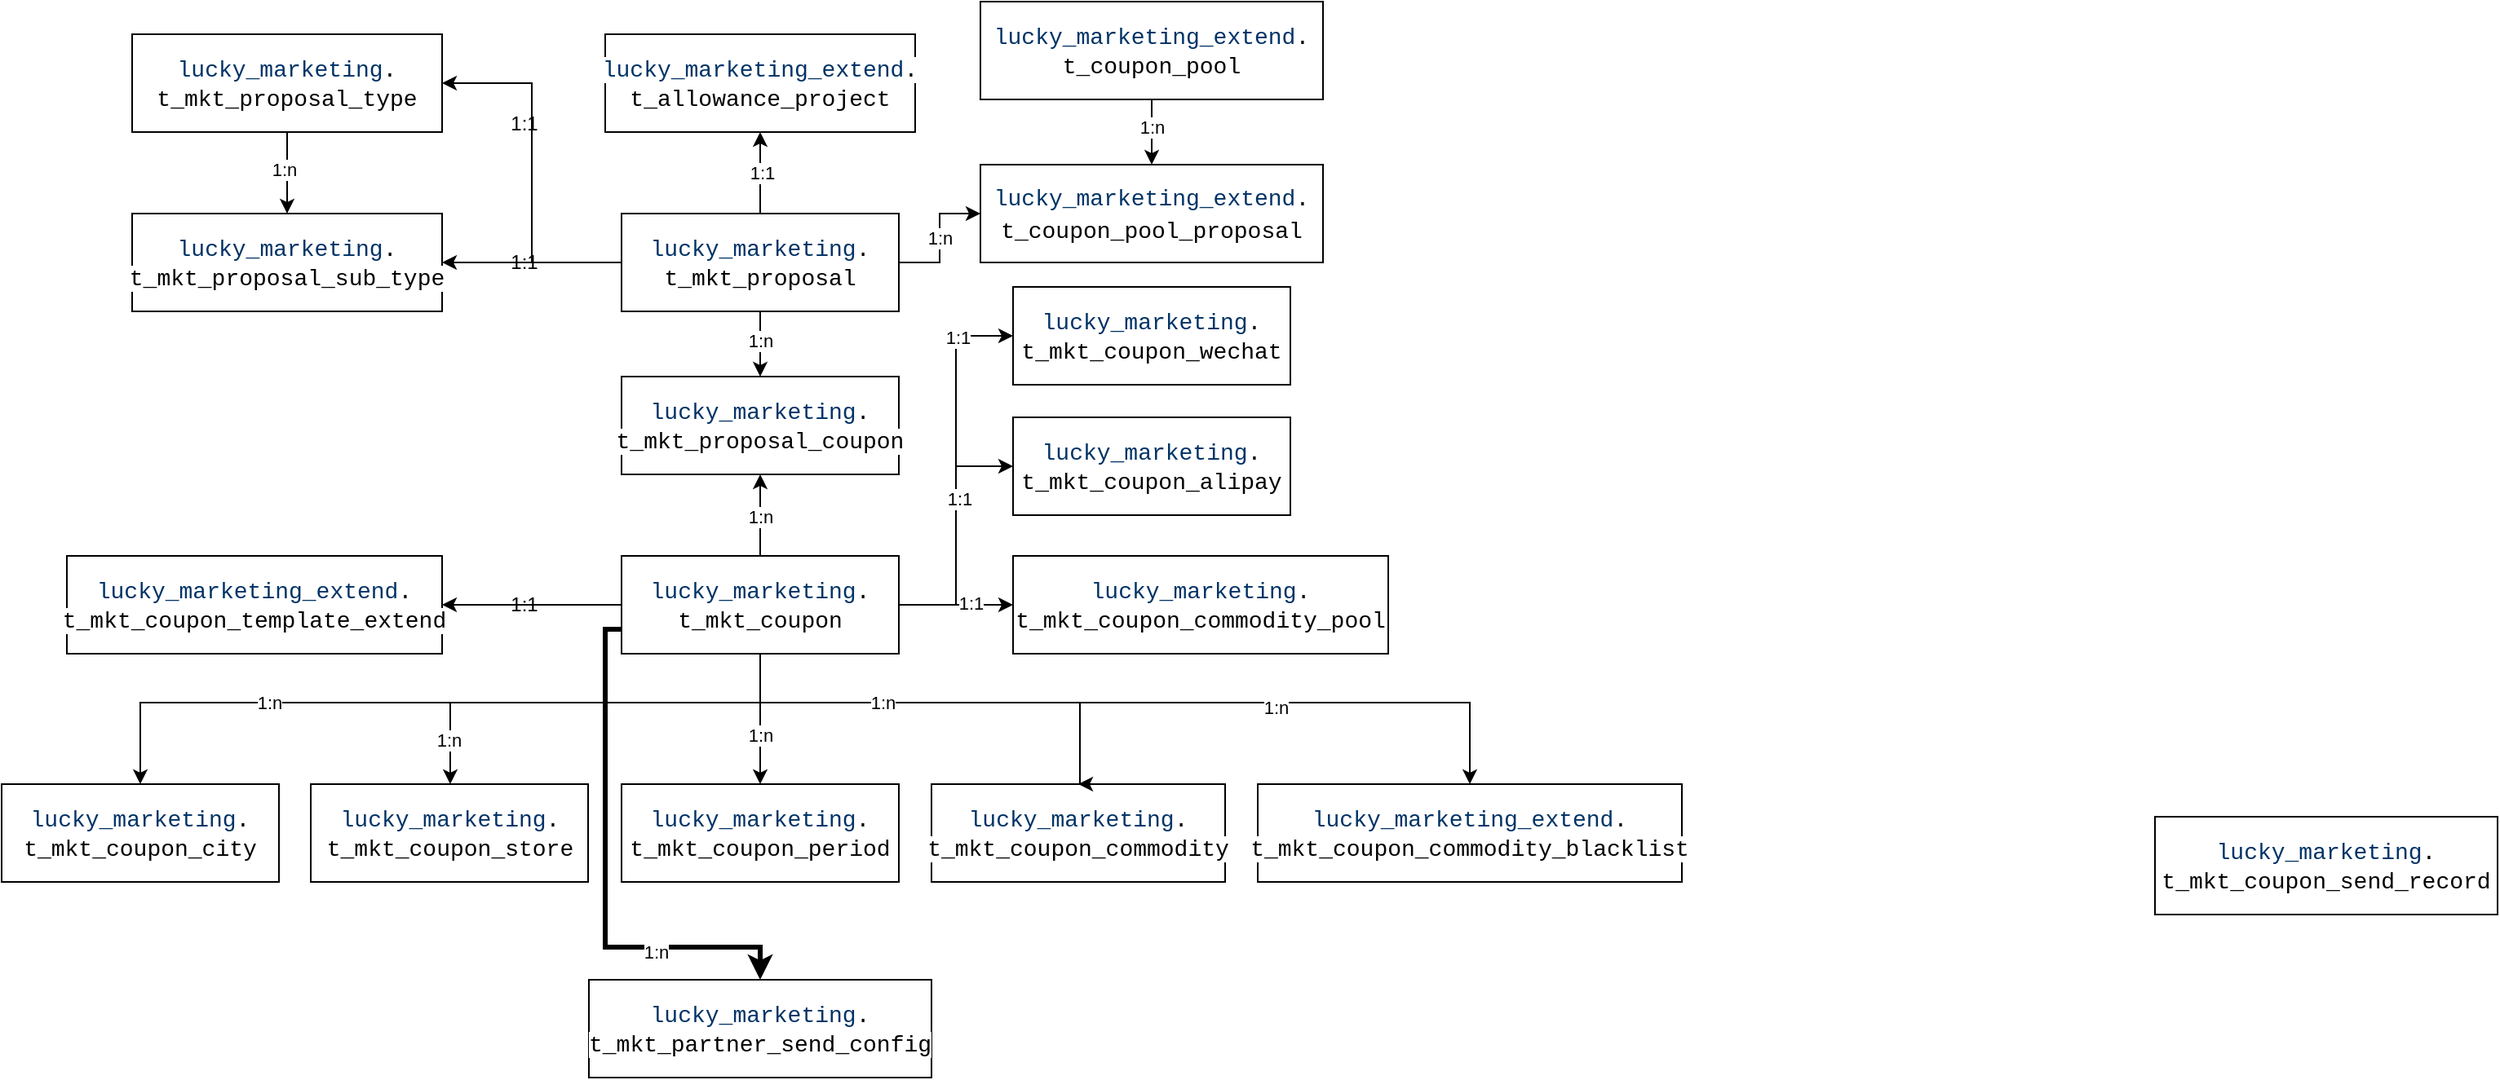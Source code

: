 <mxfile version="24.4.14" type="github">
  <diagram id="C5RBs43oDa-KdzZeNtuy" name="数据库">
    <mxGraphModel dx="2704" dy="1691" grid="1" gridSize="10" guides="1" tooltips="1" connect="1" arrows="1" fold="1" page="1" pageScale="1" pageWidth="827" pageHeight="1169" math="0" shadow="0">
      <root>
        <mxCell id="WIyWlLk6GJQsqaUBKTNV-0" />
        <mxCell id="WIyWlLk6GJQsqaUBKTNV-1" parent="WIyWlLk6GJQsqaUBKTNV-0" />
        <mxCell id="ziHvxphegY-7aYO601hB-0" value="&lt;code style=&quot;font-family: Consolas, &amp;quot;Bitstream Vera Sans Mono&amp;quot;, &amp;quot;Courier New&amp;quot;, Courier, monospace; border-radius: 0px; background: none rgb(255, 255, 255); border: 0px; inset: auto; float: none; height: auto; line-height: 20px; margin: 0px; outline: 0px; overflow: visible; padding: 0px; position: static; text-align: left; vertical-align: baseline; width: auto; box-sizing: content-box; font-size: 14px; min-height: inherit; text-wrap: nowrap; color: rgb(0, 51, 102) !important;&quot; class=&quot;java string&quot;&gt;lucky_marketing_extend&lt;/code&gt;&lt;code style=&quot;font-family: Consolas, &amp;quot;Bitstream Vera Sans Mono&amp;quot;, &amp;quot;Courier New&amp;quot;, Courier, monospace; border-radius: 0px; background: none rgb(255, 255, 255); border: 0px; inset: auto; float: none; height: auto; line-height: 20px; margin: 0px; outline: 0px; overflow: visible; padding: 0px; position: static; text-align: left; vertical-align: baseline; width: auto; box-sizing: content-box; font-size: 14px; min-height: inherit; text-wrap: nowrap;&quot; class=&quot;java plain&quot;&gt;.&lt;/code&gt;&lt;div&gt;&lt;code style=&quot;font-family: Consolas, &amp;quot;Bitstream Vera Sans Mono&amp;quot;, &amp;quot;Courier New&amp;quot;, Courier, monospace; border-radius: 0px; background: none rgb(255, 255, 255); border: 0px; inset: auto; float: none; height: auto; line-height: 20px; margin: 0px; outline: 0px; overflow: visible; padding: 0px; position: static; text-align: left; vertical-align: baseline; width: auto; box-sizing: content-box; font-size: 14px; min-height: inherit; text-wrap: nowrap;&quot; class=&quot;java plain&quot;&gt;t_coupon_pool_proposal&lt;/code&gt;&lt;/div&gt;" style="rounded=0;whiteSpace=wrap;html=1;" vertex="1" parent="WIyWlLk6GJQsqaUBKTNV-1">
          <mxGeometry x="-1000" y="40" width="210" height="60" as="geometry" />
        </mxCell>
        <mxCell id="ziHvxphegY-7aYO601hB-59" style="edgeStyle=orthogonalEdgeStyle;rounded=0;orthogonalLoop=1;jettySize=auto;html=1;exitX=0.5;exitY=1;exitDx=0;exitDy=0;entryX=0.5;entryY=0;entryDx=0;entryDy=0;" edge="1" parent="WIyWlLk6GJQsqaUBKTNV-1" source="ziHvxphegY-7aYO601hB-1" target="ziHvxphegY-7aYO601hB-0">
          <mxGeometry relative="1" as="geometry">
            <Array as="points">
              <mxPoint x="-895" y="20" />
              <mxPoint x="-895" y="20" />
            </Array>
          </mxGeometry>
        </mxCell>
        <mxCell id="ziHvxphegY-7aYO601hB-60" value="1:n" style="edgeLabel;html=1;align=center;verticalAlign=middle;resizable=0;points=[];" vertex="1" connectable="0" parent="ziHvxphegY-7aYO601hB-59">
          <mxGeometry x="-0.15" relative="1" as="geometry">
            <mxPoint as="offset" />
          </mxGeometry>
        </mxCell>
        <mxCell id="ziHvxphegY-7aYO601hB-1" value="&lt;code style=&quot;font-family: Consolas, &amp;quot;Bitstream Vera Sans Mono&amp;quot;, &amp;quot;Courier New&amp;quot;, Courier, monospace; border-radius: 0px; background: none rgb(255, 255, 255); border: 0px; inset: auto; float: none; height: auto; line-height: 20px; margin: 0px; outline: 0px; overflow: visible; padding: 0px; position: static; text-align: left; vertical-align: baseline; width: auto; box-sizing: content-box; font-size: 14px; min-height: inherit; text-wrap: nowrap; color: rgb(0, 51, 102) !important;&quot; class=&quot;java string&quot;&gt;lucky_marketing_extend&lt;/code&gt;&lt;code style=&quot;font-family: Consolas, &amp;quot;Bitstream Vera Sans Mono&amp;quot;, &amp;quot;Courier New&amp;quot;, Courier, monospace; border-radius: 0px; background: none rgb(255, 255, 255); border: 0px; inset: auto; float: none; height: auto; line-height: 20px; margin: 0px; outline: 0px; overflow: visible; padding: 0px; position: static; text-align: left; vertical-align: baseline; width: auto; box-sizing: content-box; font-size: 14px; min-height: inherit; text-wrap: nowrap;&quot; class=&quot;java plain&quot;&gt;.&lt;/code&gt;&lt;div&gt;&lt;span style=&quot;font-family: Consolas, &amp;quot;Bitstream Vera Sans Mono&amp;quot;, &amp;quot;Courier New&amp;quot;, Courier, monospace; font-size: 14px; text-align: left; text-wrap: nowrap; background-color: rgb(255, 255, 255);&quot;&gt;t_coupon_pool&lt;/span&gt;&lt;br&gt;&lt;/div&gt;" style="rounded=0;whiteSpace=wrap;html=1;" vertex="1" parent="WIyWlLk6GJQsqaUBKTNV-1">
          <mxGeometry x="-1000" y="-60" width="210" height="60" as="geometry" />
        </mxCell>
        <mxCell id="ziHvxphegY-7aYO601hB-29" style="edgeStyle=orthogonalEdgeStyle;rounded=0;orthogonalLoop=1;jettySize=auto;html=1;exitX=0;exitY=0.5;exitDx=0;exitDy=0;entryX=1;entryY=0.5;entryDx=0;entryDy=0;" edge="1" parent="WIyWlLk6GJQsqaUBKTNV-1" source="ziHvxphegY-7aYO601hB-2" target="ziHvxphegY-7aYO601hB-22">
          <mxGeometry relative="1" as="geometry" />
        </mxCell>
        <mxCell id="ziHvxphegY-7aYO601hB-30" style="edgeStyle=orthogonalEdgeStyle;rounded=0;orthogonalLoop=1;jettySize=auto;html=1;exitX=0;exitY=0.5;exitDx=0;exitDy=0;entryX=1;entryY=0.5;entryDx=0;entryDy=0;" edge="1" parent="WIyWlLk6GJQsqaUBKTNV-1" source="ziHvxphegY-7aYO601hB-2" target="ziHvxphegY-7aYO601hB-4">
          <mxGeometry relative="1" as="geometry" />
        </mxCell>
        <mxCell id="ziHvxphegY-7aYO601hB-33" style="edgeStyle=orthogonalEdgeStyle;rounded=0;orthogonalLoop=1;jettySize=auto;html=1;exitX=0.5;exitY=1;exitDx=0;exitDy=0;entryX=0.5;entryY=0;entryDx=0;entryDy=0;" edge="1" parent="WIyWlLk6GJQsqaUBKTNV-1" source="ziHvxphegY-7aYO601hB-2" target="ziHvxphegY-7aYO601hB-5">
          <mxGeometry relative="1" as="geometry" />
        </mxCell>
        <mxCell id="ziHvxphegY-7aYO601hB-34" value="1:n" style="edgeLabel;html=1;align=center;verticalAlign=middle;resizable=0;points=[];" vertex="1" connectable="0" parent="ziHvxphegY-7aYO601hB-33">
          <mxGeometry x="-0.1" relative="1" as="geometry">
            <mxPoint as="offset" />
          </mxGeometry>
        </mxCell>
        <mxCell id="ziHvxphegY-7aYO601hB-55" style="edgeStyle=orthogonalEdgeStyle;rounded=0;orthogonalLoop=1;jettySize=auto;html=1;exitX=0.5;exitY=0;exitDx=0;exitDy=0;entryX=0.5;entryY=1;entryDx=0;entryDy=0;" edge="1" parent="WIyWlLk6GJQsqaUBKTNV-1" source="ziHvxphegY-7aYO601hB-2" target="ziHvxphegY-7aYO601hB-3">
          <mxGeometry relative="1" as="geometry" />
        </mxCell>
        <mxCell id="ziHvxphegY-7aYO601hB-56" value="1:1" style="edgeLabel;html=1;align=center;verticalAlign=middle;resizable=0;points=[];" vertex="1" connectable="0" parent="ziHvxphegY-7aYO601hB-55">
          <mxGeometry y="-1" relative="1" as="geometry">
            <mxPoint as="offset" />
          </mxGeometry>
        </mxCell>
        <mxCell id="ziHvxphegY-7aYO601hB-57" style="edgeStyle=orthogonalEdgeStyle;rounded=0;orthogonalLoop=1;jettySize=auto;html=1;exitX=1;exitY=0.5;exitDx=0;exitDy=0;entryX=0;entryY=0.5;entryDx=0;entryDy=0;" edge="1" parent="WIyWlLk6GJQsqaUBKTNV-1" source="ziHvxphegY-7aYO601hB-2" target="ziHvxphegY-7aYO601hB-0">
          <mxGeometry relative="1" as="geometry" />
        </mxCell>
        <mxCell id="ziHvxphegY-7aYO601hB-61" value="1:n" style="edgeLabel;html=1;align=center;verticalAlign=middle;resizable=0;points=[];" vertex="1" connectable="0" parent="ziHvxphegY-7aYO601hB-57">
          <mxGeometry relative="1" as="geometry">
            <mxPoint as="offset" />
          </mxGeometry>
        </mxCell>
        <mxCell id="ziHvxphegY-7aYO601hB-2" value="&lt;code style=&quot;font-family: Consolas, &amp;quot;Bitstream Vera Sans Mono&amp;quot;, &amp;quot;Courier New&amp;quot;, Courier, monospace; border-radius: 0px; background: none rgb(255, 255, 255); border: 0px; inset: auto; float: none; height: auto; line-height: 20px; margin: 0px; outline: 0px; overflow: visible; padding: 0px; position: static; text-align: left; vertical-align: baseline; width: auto; box-sizing: content-box; font-size: 14px; min-height: inherit; text-wrap: nowrap; color: rgb(0, 51, 102) !important;&quot; class=&quot;java string&quot;&gt;lucky_marketing&lt;/code&gt;&lt;code style=&quot;font-family: Consolas, &amp;quot;Bitstream Vera Sans Mono&amp;quot;, &amp;quot;Courier New&amp;quot;, Courier, monospace; border-radius: 0px; background: none rgb(255, 255, 255); border: 0px; inset: auto; float: none; height: auto; line-height: 20px; margin: 0px; outline: 0px; overflow: visible; padding: 0px; position: static; text-align: left; vertical-align: baseline; width: auto; box-sizing: content-box; font-size: 14px; min-height: inherit; text-wrap: nowrap;&quot; class=&quot;java plain&quot;&gt;.&lt;/code&gt;&lt;div&gt;&lt;span style=&quot;font-family: Consolas, &amp;quot;Bitstream Vera Sans Mono&amp;quot;, &amp;quot;Courier New&amp;quot;, Courier, monospace; font-size: 14px; text-align: left; text-wrap: nowrap; background-color: rgb(255, 255, 255);&quot;&gt;t_mkt_proposal&lt;/span&gt;&lt;br&gt;&lt;/div&gt;" style="rounded=0;whiteSpace=wrap;html=1;" vertex="1" parent="WIyWlLk6GJQsqaUBKTNV-1">
          <mxGeometry x="-1220" y="70" width="170" height="60" as="geometry" />
        </mxCell>
        <mxCell id="ziHvxphegY-7aYO601hB-3" value="&lt;code style=&quot;font-family: Consolas, &amp;quot;Bitstream Vera Sans Mono&amp;quot;, &amp;quot;Courier New&amp;quot;, Courier, monospace; border-radius: 0px; background: none rgb(255, 255, 255); border: 0px; inset: auto; float: none; height: auto; line-height: 20px; margin: 0px; outline: 0px; overflow: visible; padding: 0px; position: static; text-align: left; vertical-align: baseline; width: auto; box-sizing: content-box; font-size: 14px; min-height: inherit; text-wrap: nowrap;&quot; class=&quot;java plain&quot;&gt;&lt;span style=&quot;color: rgb(0, 51, 102);&quot;&gt;lucky_marketing_extend&lt;/span&gt;.&lt;/code&gt;&lt;div&gt;&lt;span style=&quot;font-family: Consolas, &amp;quot;Bitstream Vera Sans Mono&amp;quot;, &amp;quot;Courier New&amp;quot;, Courier, monospace; font-size: 14px; text-align: left; text-wrap: nowrap; background-color: rgb(255, 255, 255);&quot;&gt;t_allowance_project&lt;/span&gt;&lt;br&gt;&lt;/div&gt;" style="rounded=0;whiteSpace=wrap;html=1;" vertex="1" parent="WIyWlLk6GJQsqaUBKTNV-1">
          <mxGeometry x="-1230" y="-40" width="190" height="60" as="geometry" />
        </mxCell>
        <mxCell id="ziHvxphegY-7aYO601hB-4" value="&lt;code style=&quot;font-family: Consolas, &amp;quot;Bitstream Vera Sans Mono&amp;quot;, &amp;quot;Courier New&amp;quot;, Courier, monospace; border-radius: 0px; background: none rgb(255, 255, 255); border: 0px; inset: auto; float: none; height: auto; line-height: 20px; margin: 0px; outline: 0px; overflow: visible; padding: 0px; position: static; text-align: left; vertical-align: baseline; width: auto; box-sizing: content-box; font-size: 14px; min-height: inherit; text-wrap: nowrap; color: rgb(0, 51, 102) !important;&quot; class=&quot;java string&quot;&gt;lucky_marketing&lt;/code&gt;&lt;code style=&quot;font-family: Consolas, &amp;quot;Bitstream Vera Sans Mono&amp;quot;, &amp;quot;Courier New&amp;quot;, Courier, monospace; border-radius: 0px; background: none rgb(255, 255, 255); border: 0px; inset: auto; float: none; height: auto; line-height: 20px; margin: 0px; outline: 0px; overflow: visible; padding: 0px; position: static; text-align: left; vertical-align: baseline; width: auto; box-sizing: content-box; font-size: 14px; min-height: inherit; text-wrap: nowrap;&quot; class=&quot;java plain&quot;&gt;.&lt;/code&gt;&lt;div&gt;&lt;span style=&quot;font-family: Consolas, &amp;quot;Bitstream Vera Sans Mono&amp;quot;, &amp;quot;Courier New&amp;quot;, Courier, monospace; font-size: 14px; text-align: left; text-wrap: nowrap; background-color: rgb(255, 255, 255);&quot;&gt;t_mkt_proposal_sub_type&lt;/span&gt;&lt;br&gt;&lt;/div&gt;" style="rounded=0;whiteSpace=wrap;html=1;" vertex="1" parent="WIyWlLk6GJQsqaUBKTNV-1">
          <mxGeometry x="-1520" y="70" width="190" height="60" as="geometry" />
        </mxCell>
        <mxCell id="ziHvxphegY-7aYO601hB-5" value="&lt;code style=&quot;font-family: Consolas, &amp;quot;Bitstream Vera Sans Mono&amp;quot;, &amp;quot;Courier New&amp;quot;, Courier, monospace; border-radius: 0px; background: none rgb(255, 255, 255); border: 0px; inset: auto; float: none; height: auto; line-height: 20px; margin: 0px; outline: 0px; overflow: visible; padding: 0px; position: static; text-align: left; vertical-align: baseline; width: auto; box-sizing: content-box; font-size: 14px; min-height: inherit; text-wrap: nowrap; color: rgb(0, 51, 102) !important;&quot; class=&quot;java string&quot;&gt;lucky_marketing&lt;/code&gt;&lt;code style=&quot;font-family: Consolas, &amp;quot;Bitstream Vera Sans Mono&amp;quot;, &amp;quot;Courier New&amp;quot;, Courier, monospace; border-radius: 0px; background: none rgb(255, 255, 255); border: 0px; inset: auto; float: none; height: auto; line-height: 20px; margin: 0px; outline: 0px; overflow: visible; padding: 0px; position: static; text-align: left; vertical-align: baseline; width: auto; box-sizing: content-box; font-size: 14px; min-height: inherit; text-wrap: nowrap;&quot; class=&quot;java plain&quot;&gt;.&lt;/code&gt;&lt;div&gt;&lt;span style=&quot;font-family: Consolas, &amp;quot;Bitstream Vera Sans Mono&amp;quot;, &amp;quot;Courier New&amp;quot;, Courier, monospace; font-size: 14px; text-align: left; text-wrap: nowrap; background-color: rgb(255, 255, 255);&quot;&gt;t_mkt_proposal_coupon&lt;/span&gt;&lt;br&gt;&lt;/div&gt;" style="rounded=0;whiteSpace=wrap;html=1;" vertex="1" parent="WIyWlLk6GJQsqaUBKTNV-1">
          <mxGeometry x="-1220" y="170" width="170" height="60" as="geometry" />
        </mxCell>
        <mxCell id="ziHvxphegY-7aYO601hB-6" value="&lt;code style=&quot;font-family: Consolas, &amp;quot;Bitstream Vera Sans Mono&amp;quot;, &amp;quot;Courier New&amp;quot;, Courier, monospace; border-radius: 0px; background: none rgb(255, 255, 255); border: 0px; inset: auto; float: none; height: auto; line-height: 20px; margin: 0px; outline: 0px; overflow: visible; padding: 0px; position: static; text-align: left; vertical-align: baseline; width: auto; box-sizing: content-box; font-size: 14px; min-height: inherit; text-wrap: nowrap; color: rgb(0, 51, 102) !important;&quot; class=&quot;java string&quot;&gt;lucky_marketing_extend&lt;/code&gt;&lt;code style=&quot;font-family: Consolas, &amp;quot;Bitstream Vera Sans Mono&amp;quot;, &amp;quot;Courier New&amp;quot;, Courier, monospace; border-radius: 0px; background: none rgb(255, 255, 255); border: 0px; inset: auto; float: none; height: auto; line-height: 20px; margin: 0px; outline: 0px; overflow: visible; padding: 0px; position: static; text-align: left; vertical-align: baseline; width: auto; box-sizing: content-box; font-size: 14px; min-height: inherit; text-wrap: nowrap;&quot; class=&quot;java plain&quot;&gt;.&lt;/code&gt;&lt;div&gt;&lt;span style=&quot;font-family: Consolas, &amp;quot;Bitstream Vera Sans Mono&amp;quot;, &amp;quot;Courier New&amp;quot;, Courier, monospace; font-size: 14px; text-align: left; text-wrap: nowrap; background-color: rgb(255, 255, 255);&quot;&gt;t_mkt_coupon_template_extend&lt;/span&gt;&lt;br&gt;&lt;/div&gt;" style="rounded=0;whiteSpace=wrap;html=1;" vertex="1" parent="WIyWlLk6GJQsqaUBKTNV-1">
          <mxGeometry x="-1560" y="280" width="230" height="60" as="geometry" />
        </mxCell>
        <mxCell id="ziHvxphegY-7aYO601hB-7" value="&lt;code style=&quot;font-family: Consolas, &amp;quot;Bitstream Vera Sans Mono&amp;quot;, &amp;quot;Courier New&amp;quot;, Courier, monospace; border-radius: 0px; background: none rgb(255, 255, 255); border: 0px; inset: auto; float: none; height: auto; line-height: 20px; margin: 0px; outline: 0px; overflow: visible; padding: 0px; position: static; text-align: left; vertical-align: baseline; width: auto; box-sizing: content-box; font-size: 14px; min-height: inherit; text-wrap: nowrap; color: rgb(0, 51, 102) !important;&quot; class=&quot;java string&quot;&gt;lucky_marketing&lt;/code&gt;&lt;code style=&quot;font-family: Consolas, &amp;quot;Bitstream Vera Sans Mono&amp;quot;, &amp;quot;Courier New&amp;quot;, Courier, monospace; border-radius: 0px; background: none rgb(255, 255, 255); border: 0px; inset: auto; float: none; height: auto; line-height: 20px; margin: 0px; outline: 0px; overflow: visible; padding: 0px; position: static; text-align: left; vertical-align: baseline; width: auto; box-sizing: content-box; font-size: 14px; min-height: inherit; text-wrap: nowrap;&quot; class=&quot;java plain&quot;&gt;.&lt;/code&gt;&lt;div&gt;&lt;span style=&quot;font-family: Consolas, &amp;quot;Bitstream Vera Sans Mono&amp;quot;, &amp;quot;Courier New&amp;quot;, Courier, monospace; font-size: 14px; text-align: left; text-wrap: nowrap; background-color: rgb(255, 255, 255);&quot;&gt;t_mkt_coupon_wechat&lt;/span&gt;&lt;br&gt;&lt;/div&gt;" style="rounded=0;whiteSpace=wrap;html=1;" vertex="1" parent="WIyWlLk6GJQsqaUBKTNV-1">
          <mxGeometry x="-980" y="115" width="170" height="60" as="geometry" />
        </mxCell>
        <mxCell id="ziHvxphegY-7aYO601hB-8" value="&lt;code style=&quot;font-family: Consolas, &amp;quot;Bitstream Vera Sans Mono&amp;quot;, &amp;quot;Courier New&amp;quot;, Courier, monospace; border-radius: 0px; background: none rgb(255, 255, 255); border: 0px; inset: auto; float: none; height: auto; line-height: 20px; margin: 0px; outline: 0px; overflow: visible; padding: 0px; position: static; text-align: left; vertical-align: baseline; width: auto; box-sizing: content-box; font-size: 14px; min-height: inherit; text-wrap: nowrap; color: rgb(0, 51, 102) !important;&quot; class=&quot;java string&quot;&gt;lucky_marketing&lt;/code&gt;&lt;code style=&quot;font-family: Consolas, &amp;quot;Bitstream Vera Sans Mono&amp;quot;, &amp;quot;Courier New&amp;quot;, Courier, monospace; border-radius: 0px; background: none rgb(255, 255, 255); border: 0px; inset: auto; float: none; height: auto; line-height: 20px; margin: 0px; outline: 0px; overflow: visible; padding: 0px; position: static; text-align: left; vertical-align: baseline; width: auto; box-sizing: content-box; font-size: 14px; min-height: inherit; text-wrap: nowrap;&quot; class=&quot;java plain&quot;&gt;.&lt;/code&gt;&lt;div&gt;&lt;span style=&quot;font-family: Consolas, &amp;quot;Bitstream Vera Sans Mono&amp;quot;, &amp;quot;Courier New&amp;quot;, Courier, monospace; font-size: 14px; text-align: left; text-wrap: nowrap; background-color: rgb(255, 255, 255);&quot;&gt;t_mkt_coupon_alipay&lt;/span&gt;&lt;br&gt;&lt;/div&gt;" style="rounded=0;whiteSpace=wrap;html=1;" vertex="1" parent="WIyWlLk6GJQsqaUBKTNV-1">
          <mxGeometry x="-980" y="195" width="170" height="60" as="geometry" />
        </mxCell>
        <mxCell id="ziHvxphegY-7aYO601hB-9" value="&lt;code style=&quot;font-family: Consolas, &amp;quot;Bitstream Vera Sans Mono&amp;quot;, &amp;quot;Courier New&amp;quot;, Courier, monospace; border-radius: 0px; background: none rgb(255, 255, 255); border: 0px; inset: auto; float: none; height: auto; line-height: 20px; margin: 0px; outline: 0px; overflow: visible; padding: 0px; position: static; text-align: left; vertical-align: baseline; width: auto; box-sizing: content-box; font-size: 14px; min-height: inherit; text-wrap: nowrap; color: rgb(0, 51, 102) !important;&quot; class=&quot;java string&quot;&gt;lucky_marketing&lt;/code&gt;&lt;code style=&quot;font-family: Consolas, &amp;quot;Bitstream Vera Sans Mono&amp;quot;, &amp;quot;Courier New&amp;quot;, Courier, monospace; border-radius: 0px; background: none rgb(255, 255, 255); border: 0px; inset: auto; float: none; height: auto; line-height: 20px; margin: 0px; outline: 0px; overflow: visible; padding: 0px; position: static; text-align: left; vertical-align: baseline; width: auto; box-sizing: content-box; font-size: 14px; min-height: inherit; text-wrap: nowrap;&quot; class=&quot;java plain&quot;&gt;.&lt;/code&gt;&lt;div&gt;&lt;span style=&quot;font-family: Consolas, &amp;quot;Bitstream Vera Sans Mono&amp;quot;, &amp;quot;Courier New&amp;quot;, Courier, monospace; font-size: 14px; text-align: left; text-wrap: nowrap; background-color: rgb(255, 255, 255);&quot;&gt;t_mkt_coupon_city&lt;/span&gt;&lt;br&gt;&lt;/div&gt;" style="rounded=0;whiteSpace=wrap;html=1;" vertex="1" parent="WIyWlLk6GJQsqaUBKTNV-1">
          <mxGeometry x="-1600" y="420" width="170" height="60" as="geometry" />
        </mxCell>
        <mxCell id="ziHvxphegY-7aYO601hB-10" value="&lt;code style=&quot;font-family: Consolas, &amp;quot;Bitstream Vera Sans Mono&amp;quot;, &amp;quot;Courier New&amp;quot;, Courier, monospace; border-radius: 0px; background: none rgb(255, 255, 255); border: 0px; inset: auto; float: none; height: auto; line-height: 20px; margin: 0px; outline: 0px; overflow: visible; padding: 0px; position: static; text-align: left; vertical-align: baseline; width: auto; box-sizing: content-box; font-size: 14px; min-height: inherit; text-wrap: nowrap; color: rgb(0, 51, 102) !important;&quot; class=&quot;java string&quot;&gt;lucky_marketing&lt;/code&gt;&lt;code style=&quot;font-family: Consolas, &amp;quot;Bitstream Vera Sans Mono&amp;quot;, &amp;quot;Courier New&amp;quot;, Courier, monospace; border-radius: 0px; background: none rgb(255, 255, 255); border: 0px; inset: auto; float: none; height: auto; line-height: 20px; margin: 0px; outline: 0px; overflow: visible; padding: 0px; position: static; text-align: left; vertical-align: baseline; width: auto; box-sizing: content-box; font-size: 14px; min-height: inherit; text-wrap: nowrap;&quot; class=&quot;java plain&quot;&gt;.&lt;/code&gt;&lt;div&gt;&lt;span style=&quot;font-family: Consolas, &amp;quot;Bitstream Vera Sans Mono&amp;quot;, &amp;quot;Courier New&amp;quot;, Courier, monospace; font-size: 14px; text-align: left; text-wrap: nowrap; background-color: rgb(255, 255, 255);&quot;&gt;t_mkt_coupon_store&lt;/span&gt;&lt;br&gt;&lt;/div&gt;" style="rounded=0;whiteSpace=wrap;html=1;" vertex="1" parent="WIyWlLk6GJQsqaUBKTNV-1">
          <mxGeometry x="-1410.5" y="420" width="170" height="60" as="geometry" />
        </mxCell>
        <mxCell id="ziHvxphegY-7aYO601hB-11" value="&lt;code style=&quot;font-family: Consolas, &amp;quot;Bitstream Vera Sans Mono&amp;quot;, &amp;quot;Courier New&amp;quot;, Courier, monospace; border-radius: 0px; background: none rgb(255, 255, 255); border: 0px; inset: auto; float: none; height: auto; line-height: 20px; margin: 0px; outline: 0px; overflow: visible; padding: 0px; position: static; text-align: left; vertical-align: baseline; width: auto; box-sizing: content-box; font-size: 14px; min-height: inherit; text-wrap: nowrap; color: rgb(0, 51, 102) !important;&quot; class=&quot;java string&quot;&gt;lucky_marketing&lt;/code&gt;&lt;code style=&quot;font-family: Consolas, &amp;quot;Bitstream Vera Sans Mono&amp;quot;, &amp;quot;Courier New&amp;quot;, Courier, monospace; border-radius: 0px; background: none rgb(255, 255, 255); border: 0px; inset: auto; float: none; height: auto; line-height: 20px; margin: 0px; outline: 0px; overflow: visible; padding: 0px; position: static; text-align: left; vertical-align: baseline; width: auto; box-sizing: content-box; font-size: 14px; min-height: inherit; text-wrap: nowrap;&quot; class=&quot;java plain&quot;&gt;.&lt;/code&gt;&lt;div&gt;&lt;span style=&quot;font-family: Consolas, &amp;quot;Bitstream Vera Sans Mono&amp;quot;, &amp;quot;Courier New&amp;quot;, Courier, monospace; font-size: 14px; text-align: left; text-wrap: nowrap; background-color: rgb(255, 255, 255);&quot;&gt;t_mkt_coupon_period&lt;/span&gt;&lt;br&gt;&lt;/div&gt;" style="rounded=0;whiteSpace=wrap;html=1;" vertex="1" parent="WIyWlLk6GJQsqaUBKTNV-1">
          <mxGeometry x="-1220" y="420" width="170" height="60" as="geometry" />
        </mxCell>
        <mxCell id="ziHvxphegY-7aYO601hB-12" value="&lt;code style=&quot;font-family: Consolas, &amp;quot;Bitstream Vera Sans Mono&amp;quot;, &amp;quot;Courier New&amp;quot;, Courier, monospace; border-radius: 0px; background: none rgb(255, 255, 255); border: 0px; inset: auto; float: none; height: auto; line-height: 20px; margin: 0px; outline: 0px; overflow: visible; padding: 0px; position: static; text-align: left; vertical-align: baseline; width: auto; box-sizing: content-box; font-size: 14px; min-height: inherit; text-wrap: nowrap; color: rgb(0, 51, 102) !important;&quot; class=&quot;java string&quot;&gt;lucky_marketing&lt;/code&gt;&lt;code style=&quot;font-family: Consolas, &amp;quot;Bitstream Vera Sans Mono&amp;quot;, &amp;quot;Courier New&amp;quot;, Courier, monospace; border-radius: 0px; background: none rgb(255, 255, 255); border: 0px; inset: auto; float: none; height: auto; line-height: 20px; margin: 0px; outline: 0px; overflow: visible; padding: 0px; position: static; text-align: left; vertical-align: baseline; width: auto; box-sizing: content-box; font-size: 14px; min-height: inherit; text-wrap: nowrap;&quot; class=&quot;java plain&quot;&gt;.&lt;/code&gt;&lt;div&gt;&lt;span style=&quot;font-family: Consolas, &amp;quot;Bitstream Vera Sans Mono&amp;quot;, &amp;quot;Courier New&amp;quot;, Courier, monospace; font-size: 14px; text-align: left; text-wrap: nowrap; background-color: rgb(255, 255, 255);&quot;&gt;t_mkt_coupon_commodity&lt;/span&gt;&lt;br&gt;&lt;/div&gt;" style="rounded=0;whiteSpace=wrap;html=1;" vertex="1" parent="WIyWlLk6GJQsqaUBKTNV-1">
          <mxGeometry x="-1030" y="420" width="180" height="60" as="geometry" />
        </mxCell>
        <mxCell id="ziHvxphegY-7aYO601hB-13" value="&lt;code style=&quot;font-family: Consolas, &amp;quot;Bitstream Vera Sans Mono&amp;quot;, &amp;quot;Courier New&amp;quot;, Courier, monospace; border-radius: 0px; background: none rgb(255, 255, 255); border: 0px; inset: auto; float: none; height: auto; line-height: 20px; margin: 0px; outline: 0px; overflow: visible; padding: 0px; position: static; text-align: left; vertical-align: baseline; width: auto; box-sizing: content-box; font-size: 14px; min-height: inherit; text-wrap: nowrap; color: rgb(0, 51, 102) !important;&quot; class=&quot;java string&quot;&gt;lucky_marketing&lt;/code&gt;&lt;code style=&quot;font-family: Consolas, &amp;quot;Bitstream Vera Sans Mono&amp;quot;, &amp;quot;Courier New&amp;quot;, Courier, monospace; border-radius: 0px; background: none rgb(255, 255, 255); border: 0px; inset: auto; float: none; height: auto; line-height: 20px; margin: 0px; outline: 0px; overflow: visible; padding: 0px; position: static; text-align: left; vertical-align: baseline; width: auto; box-sizing: content-box; font-size: 14px; min-height: inherit; text-wrap: nowrap;&quot; class=&quot;java plain&quot;&gt;.&lt;/code&gt;&lt;div&gt;&lt;span style=&quot;font-family: Consolas, &amp;quot;Bitstream Vera Sans Mono&amp;quot;, &amp;quot;Courier New&amp;quot;, Courier, monospace; font-size: 14px; text-align: left; text-wrap: nowrap; background-color: rgb(255, 255, 255);&quot;&gt;t_mkt_coupon_commodity_pool&lt;/span&gt;&lt;br&gt;&lt;/div&gt;" style="rounded=0;whiteSpace=wrap;html=1;" vertex="1" parent="WIyWlLk6GJQsqaUBKTNV-1">
          <mxGeometry x="-980" y="280" width="230" height="60" as="geometry" />
        </mxCell>
        <mxCell id="ziHvxphegY-7aYO601hB-14" value="&lt;code style=&quot;font-family: Consolas, &amp;quot;Bitstream Vera Sans Mono&amp;quot;, &amp;quot;Courier New&amp;quot;, Courier, monospace; border-radius: 0px; background: none rgb(255, 255, 255); border: 0px; inset: auto; float: none; height: auto; line-height: 20px; margin: 0px; outline: 0px; overflow: visible; padding: 0px; position: static; text-align: left; vertical-align: baseline; width: auto; box-sizing: content-box; font-size: 14px; min-height: inherit; text-wrap: nowrap; color: rgb(0, 51, 102) !important;&quot; class=&quot;java string&quot;&gt;lucky_marketing&lt;/code&gt;&lt;code style=&quot;font-family: Consolas, &amp;quot;Bitstream Vera Sans Mono&amp;quot;, &amp;quot;Courier New&amp;quot;, Courier, monospace; border-radius: 0px; background: none rgb(255, 255, 255); border: 0px; inset: auto; float: none; height: auto; line-height: 20px; margin: 0px; outline: 0px; overflow: visible; padding: 0px; position: static; text-align: left; vertical-align: baseline; width: auto; box-sizing: content-box; font-size: 14px; min-height: inherit; text-wrap: nowrap;&quot; class=&quot;java plain&quot;&gt;.&lt;/code&gt;&lt;div&gt;&lt;span style=&quot;font-family: Consolas, &amp;quot;Bitstream Vera Sans Mono&amp;quot;, &amp;quot;Courier New&amp;quot;, Courier, monospace; font-size: 14px; text-align: left; text-wrap: nowrap; background-color: rgb(255, 255, 255);&quot;&gt;t_mkt_partner_send_config&lt;/span&gt;&lt;br&gt;&lt;/div&gt;" style="rounded=0;whiteSpace=wrap;html=1;" vertex="1" parent="WIyWlLk6GJQsqaUBKTNV-1">
          <mxGeometry x="-1240" y="540" width="210" height="60" as="geometry" />
        </mxCell>
        <mxCell id="ziHvxphegY-7aYO601hB-15" value="&lt;code style=&quot;font-family: Consolas, &amp;quot;Bitstream Vera Sans Mono&amp;quot;, &amp;quot;Courier New&amp;quot;, Courier, monospace; border-radius: 0px; background: none rgb(255, 255, 255); border: 0px; inset: auto; float: none; height: auto; line-height: 20px; margin: 0px; outline: 0px; overflow: visible; padding: 0px; position: static; text-align: left; vertical-align: baseline; width: auto; box-sizing: content-box; font-size: 14px; min-height: inherit; text-wrap: nowrap; color: rgb(0, 51, 102) !important;&quot; class=&quot;java string&quot;&gt;lucky_marketing_extend&lt;/code&gt;&lt;code style=&quot;font-family: Consolas, &amp;quot;Bitstream Vera Sans Mono&amp;quot;, &amp;quot;Courier New&amp;quot;, Courier, monospace; border-radius: 0px; background: none rgb(255, 255, 255); border: 0px; inset: auto; float: none; height: auto; line-height: 20px; margin: 0px; outline: 0px; overflow: visible; padding: 0px; position: static; text-align: left; vertical-align: baseline; width: auto; box-sizing: content-box; font-size: 14px; min-height: inherit; text-wrap: nowrap;&quot; class=&quot;java plain&quot;&gt;.&lt;/code&gt;&lt;div&gt;&lt;span style=&quot;font-family: Consolas, &amp;quot;Bitstream Vera Sans Mono&amp;quot;, &amp;quot;Courier New&amp;quot;, Courier, monospace; font-size: 14px; text-align: left; text-wrap: nowrap; background-color: rgb(255, 255, 255);&quot;&gt;t_mkt_coupon_commodity_blacklist&lt;/span&gt;&lt;br&gt;&lt;/div&gt;" style="rounded=0;whiteSpace=wrap;html=1;" vertex="1" parent="WIyWlLk6GJQsqaUBKTNV-1">
          <mxGeometry x="-830" y="420" width="260" height="60" as="geometry" />
        </mxCell>
        <mxCell id="ziHvxphegY-7aYO601hB-16" value="&lt;code style=&quot;font-family: Consolas, &amp;quot;Bitstream Vera Sans Mono&amp;quot;, &amp;quot;Courier New&amp;quot;, Courier, monospace; border-radius: 0px; background: none rgb(255, 255, 255); border: 0px; inset: auto; float: none; height: auto; line-height: 20px; margin: 0px; outline: 0px; overflow: visible; padding: 0px; position: static; text-align: left; vertical-align: baseline; width: auto; box-sizing: content-box; font-size: 14px; min-height: inherit; text-wrap: nowrap; color: rgb(0, 51, 102) !important;&quot; class=&quot;java string&quot;&gt;lucky_marketing&lt;/code&gt;&lt;code style=&quot;font-family: Consolas, &amp;quot;Bitstream Vera Sans Mono&amp;quot;, &amp;quot;Courier New&amp;quot;, Courier, monospace; border-radius: 0px; background: none rgb(255, 255, 255); border: 0px; inset: auto; float: none; height: auto; line-height: 20px; margin: 0px; outline: 0px; overflow: visible; padding: 0px; position: static; text-align: left; vertical-align: baseline; width: auto; box-sizing: content-box; font-size: 14px; min-height: inherit; text-wrap: nowrap;&quot; class=&quot;java plain&quot;&gt;.&lt;/code&gt;&lt;div&gt;&lt;span style=&quot;font-family: Consolas, &amp;quot;Bitstream Vera Sans Mono&amp;quot;, &amp;quot;Courier New&amp;quot;, Courier, monospace; font-size: 14px; text-align: left; text-wrap: nowrap; background-color: rgb(255, 255, 255);&quot;&gt;t_mkt_coupon_send_record&lt;/span&gt;&lt;br&gt;&lt;/div&gt;" style="rounded=0;whiteSpace=wrap;html=1;" vertex="1" parent="WIyWlLk6GJQsqaUBKTNV-1">
          <mxGeometry x="-280" y="440" width="210" height="60" as="geometry" />
        </mxCell>
        <mxCell id="ziHvxphegY-7aYO601hB-31" style="edgeStyle=orthogonalEdgeStyle;rounded=0;orthogonalLoop=1;jettySize=auto;html=1;exitX=0;exitY=0.5;exitDx=0;exitDy=0;entryX=1;entryY=0.5;entryDx=0;entryDy=0;" edge="1" parent="WIyWlLk6GJQsqaUBKTNV-1" source="ziHvxphegY-7aYO601hB-17" target="ziHvxphegY-7aYO601hB-6">
          <mxGeometry relative="1" as="geometry" />
        </mxCell>
        <mxCell id="ziHvxphegY-7aYO601hB-35" style="edgeStyle=orthogonalEdgeStyle;rounded=0;orthogonalLoop=1;jettySize=auto;html=1;exitX=0.5;exitY=0;exitDx=0;exitDy=0;entryX=0.5;entryY=1;entryDx=0;entryDy=0;" edge="1" parent="WIyWlLk6GJQsqaUBKTNV-1" source="ziHvxphegY-7aYO601hB-17" target="ziHvxphegY-7aYO601hB-5">
          <mxGeometry relative="1" as="geometry" />
        </mxCell>
        <mxCell id="ziHvxphegY-7aYO601hB-36" value="1:n" style="edgeLabel;html=1;align=center;verticalAlign=middle;resizable=0;points=[];" vertex="1" connectable="0" parent="ziHvxphegY-7aYO601hB-35">
          <mxGeometry x="-0.04" relative="1" as="geometry">
            <mxPoint as="offset" />
          </mxGeometry>
        </mxCell>
        <mxCell id="ziHvxphegY-7aYO601hB-37" style="edgeStyle=orthogonalEdgeStyle;rounded=0;orthogonalLoop=1;jettySize=auto;html=1;exitX=0.5;exitY=1;exitDx=0;exitDy=0;entryX=0.5;entryY=0;entryDx=0;entryDy=0;" edge="1" parent="WIyWlLk6GJQsqaUBKTNV-1" source="ziHvxphegY-7aYO601hB-17" target="ziHvxphegY-7aYO601hB-11">
          <mxGeometry relative="1" as="geometry" />
        </mxCell>
        <mxCell id="ziHvxphegY-7aYO601hB-38" value="1:n" style="edgeLabel;html=1;align=center;verticalAlign=middle;resizable=0;points=[];" vertex="1" connectable="0" parent="ziHvxphegY-7aYO601hB-37">
          <mxGeometry x="-0.2" y="-2" relative="1" as="geometry">
            <mxPoint x="2" y="18" as="offset" />
          </mxGeometry>
        </mxCell>
        <mxCell id="ziHvxphegY-7aYO601hB-40" style="edgeStyle=orthogonalEdgeStyle;rounded=0;orthogonalLoop=1;jettySize=auto;html=1;exitX=0.5;exitY=1;exitDx=0;exitDy=0;entryX=0.5;entryY=0;entryDx=0;entryDy=0;" edge="1" parent="WIyWlLk6GJQsqaUBKTNV-1" source="ziHvxphegY-7aYO601hB-17" target="ziHvxphegY-7aYO601hB-9">
          <mxGeometry relative="1" as="geometry">
            <Array as="points">
              <mxPoint x="-1135" y="370" />
              <mxPoint x="-1515" y="370" />
            </Array>
          </mxGeometry>
        </mxCell>
        <mxCell id="ziHvxphegY-7aYO601hB-41" value="1:n" style="edgeLabel;html=1;align=center;verticalAlign=middle;resizable=0;points=[];" vertex="1" connectable="0" parent="ziHvxphegY-7aYO601hB-40">
          <mxGeometry x="0.441" relative="1" as="geometry">
            <mxPoint as="offset" />
          </mxGeometry>
        </mxCell>
        <mxCell id="ziHvxphegY-7aYO601hB-43" style="edgeStyle=orthogonalEdgeStyle;rounded=0;orthogonalLoop=1;jettySize=auto;html=1;exitX=0.5;exitY=1;exitDx=0;exitDy=0;" edge="1" parent="WIyWlLk6GJQsqaUBKTNV-1" source="ziHvxphegY-7aYO601hB-17" target="ziHvxphegY-7aYO601hB-10">
          <mxGeometry relative="1" as="geometry">
            <Array as="points">
              <mxPoint x="-1135" y="370" />
              <mxPoint x="-1325" y="370" />
            </Array>
          </mxGeometry>
        </mxCell>
        <mxCell id="ziHvxphegY-7aYO601hB-44" value="1:n" style="edgeLabel;html=1;align=center;verticalAlign=middle;resizable=0;points=[];" vertex="1" connectable="0" parent="ziHvxphegY-7aYO601hB-43">
          <mxGeometry x="0.8" y="-1" relative="1" as="geometry">
            <mxPoint as="offset" />
          </mxGeometry>
        </mxCell>
        <mxCell id="ziHvxphegY-7aYO601hB-47" style="edgeStyle=orthogonalEdgeStyle;rounded=0;orthogonalLoop=1;jettySize=auto;html=1;exitX=1;exitY=0.5;exitDx=0;exitDy=0;entryX=0;entryY=0.5;entryDx=0;entryDy=0;" edge="1" parent="WIyWlLk6GJQsqaUBKTNV-1" source="ziHvxphegY-7aYO601hB-17" target="ziHvxphegY-7aYO601hB-7">
          <mxGeometry relative="1" as="geometry" />
        </mxCell>
        <mxCell id="ziHvxphegY-7aYO601hB-48" value="1:1" style="edgeLabel;html=1;align=center;verticalAlign=middle;resizable=0;points=[];" vertex="1" connectable="0" parent="ziHvxphegY-7aYO601hB-47">
          <mxGeometry x="-0.189" y="-1" relative="1" as="geometry">
            <mxPoint y="-104" as="offset" />
          </mxGeometry>
        </mxCell>
        <mxCell id="ziHvxphegY-7aYO601hB-49" style="edgeStyle=orthogonalEdgeStyle;rounded=0;orthogonalLoop=1;jettySize=auto;html=1;exitX=1;exitY=0.5;exitDx=0;exitDy=0;entryX=0;entryY=0.5;entryDx=0;entryDy=0;" edge="1" parent="WIyWlLk6GJQsqaUBKTNV-1" source="ziHvxphegY-7aYO601hB-17" target="ziHvxphegY-7aYO601hB-8">
          <mxGeometry relative="1" as="geometry" />
        </mxCell>
        <mxCell id="ziHvxphegY-7aYO601hB-50" value="1:1" style="edgeLabel;html=1;align=center;verticalAlign=middle;resizable=0;points=[];" vertex="1" connectable="0" parent="ziHvxphegY-7aYO601hB-49">
          <mxGeometry x="0.291" y="-2" relative="1" as="geometry">
            <mxPoint as="offset" />
          </mxGeometry>
        </mxCell>
        <mxCell id="ziHvxphegY-7aYO601hB-51" style="edgeStyle=orthogonalEdgeStyle;rounded=0;orthogonalLoop=1;jettySize=auto;html=1;exitX=1;exitY=0.5;exitDx=0;exitDy=0;entryX=0;entryY=0.5;entryDx=0;entryDy=0;" edge="1" parent="WIyWlLk6GJQsqaUBKTNV-1" source="ziHvxphegY-7aYO601hB-17" target="ziHvxphegY-7aYO601hB-13">
          <mxGeometry relative="1" as="geometry" />
        </mxCell>
        <mxCell id="ziHvxphegY-7aYO601hB-52" value="1:1" style="edgeLabel;html=1;align=center;verticalAlign=middle;resizable=0;points=[];" vertex="1" connectable="0" parent="ziHvxphegY-7aYO601hB-51">
          <mxGeometry x="0.263" y="1" relative="1" as="geometry">
            <mxPoint as="offset" />
          </mxGeometry>
        </mxCell>
        <mxCell id="ziHvxphegY-7aYO601hB-53" style="edgeStyle=orthogonalEdgeStyle;rounded=0;orthogonalLoop=1;jettySize=auto;html=1;exitX=0.5;exitY=1;exitDx=0;exitDy=0;" edge="1" parent="WIyWlLk6GJQsqaUBKTNV-1" source="ziHvxphegY-7aYO601hB-17" target="ziHvxphegY-7aYO601hB-15">
          <mxGeometry relative="1" as="geometry">
            <Array as="points">
              <mxPoint x="-1135" y="370" />
              <mxPoint x="-700" y="370" />
            </Array>
          </mxGeometry>
        </mxCell>
        <mxCell id="ziHvxphegY-7aYO601hB-54" value="1:n" style="edgeLabel;html=1;align=center;verticalAlign=middle;resizable=0;points=[];" vertex="1" connectable="0" parent="ziHvxphegY-7aYO601hB-53">
          <mxGeometry x="0.344" y="-3" relative="1" as="geometry">
            <mxPoint as="offset" />
          </mxGeometry>
        </mxCell>
        <mxCell id="ziHvxphegY-7aYO601hB-62" style="edgeStyle=orthogonalEdgeStyle;rounded=0;orthogonalLoop=1;jettySize=auto;html=1;exitX=0;exitY=0.75;exitDx=0;exitDy=0;entryX=0.5;entryY=0;entryDx=0;entryDy=0;strokeWidth=3;" edge="1" parent="WIyWlLk6GJQsqaUBKTNV-1" source="ziHvxphegY-7aYO601hB-17" target="ziHvxphegY-7aYO601hB-14">
          <mxGeometry relative="1" as="geometry">
            <Array as="points">
              <mxPoint x="-1230" y="325" />
              <mxPoint x="-1230" y="520" />
              <mxPoint x="-1135" y="520" />
            </Array>
          </mxGeometry>
        </mxCell>
        <mxCell id="ziHvxphegY-7aYO601hB-63" value="1:n" style="edgeLabel;html=1;align=center;verticalAlign=middle;resizable=0;points=[];" vertex="1" connectable="0" parent="ziHvxphegY-7aYO601hB-62">
          <mxGeometry x="0.476" y="-3" relative="1" as="geometry">
            <mxPoint as="offset" />
          </mxGeometry>
        </mxCell>
        <mxCell id="ziHvxphegY-7aYO601hB-17" value="&lt;code style=&quot;font-family: Consolas, &amp;quot;Bitstream Vera Sans Mono&amp;quot;, &amp;quot;Courier New&amp;quot;, Courier, monospace; border-radius: 0px; background: none rgb(255, 255, 255); border: 0px; inset: auto; float: none; height: auto; line-height: 20px; margin: 0px; outline: 0px; overflow: visible; padding: 0px; position: static; text-align: left; vertical-align: baseline; width: auto; box-sizing: content-box; font-size: 14px; min-height: inherit; text-wrap: nowrap; color: rgb(0, 51, 102) !important;&quot; class=&quot;java string&quot;&gt;lucky_marketing&lt;/code&gt;&lt;code style=&quot;font-family: Consolas, &amp;quot;Bitstream Vera Sans Mono&amp;quot;, &amp;quot;Courier New&amp;quot;, Courier, monospace; border-radius: 0px; background: none rgb(255, 255, 255); border: 0px; inset: auto; float: none; height: auto; line-height: 20px; margin: 0px; outline: 0px; overflow: visible; padding: 0px; position: static; text-align: left; vertical-align: baseline; width: auto; box-sizing: content-box; font-size: 14px; min-height: inherit; text-wrap: nowrap;&quot; class=&quot;java plain&quot;&gt;.&lt;/code&gt;&lt;div&gt;&lt;span style=&quot;font-family: Consolas, &amp;quot;Bitstream Vera Sans Mono&amp;quot;, &amp;quot;Courier New&amp;quot;, Courier, monospace; font-size: 14px; text-align: left; text-wrap: nowrap; background-color: rgb(255, 255, 255);&quot;&gt;t_mkt_coupon&lt;/span&gt;&lt;br&gt;&lt;/div&gt;" style="rounded=0;whiteSpace=wrap;html=1;" vertex="1" parent="WIyWlLk6GJQsqaUBKTNV-1">
          <mxGeometry x="-1220" y="280" width="170" height="60" as="geometry" />
        </mxCell>
        <mxCell id="ziHvxphegY-7aYO601hB-21" value="1:1" style="text;html=1;align=center;verticalAlign=middle;resizable=0;points=[];autosize=1;strokeColor=none;fillColor=none;" vertex="1" parent="WIyWlLk6GJQsqaUBKTNV-1">
          <mxGeometry x="-1300" y="85" width="40" height="30" as="geometry" />
        </mxCell>
        <mxCell id="ziHvxphegY-7aYO601hB-24" style="edgeStyle=orthogonalEdgeStyle;rounded=0;orthogonalLoop=1;jettySize=auto;html=1;exitX=0.5;exitY=1;exitDx=0;exitDy=0;entryX=0.5;entryY=0;entryDx=0;entryDy=0;" edge="1" parent="WIyWlLk6GJQsqaUBKTNV-1" source="ziHvxphegY-7aYO601hB-22" target="ziHvxphegY-7aYO601hB-4">
          <mxGeometry relative="1" as="geometry" />
        </mxCell>
        <mxCell id="ziHvxphegY-7aYO601hB-25" value="1:n" style="edgeLabel;html=1;align=center;verticalAlign=middle;resizable=0;points=[];" vertex="1" connectable="0" parent="ziHvxphegY-7aYO601hB-24">
          <mxGeometry x="-0.08" y="-2" relative="1" as="geometry">
            <mxPoint as="offset" />
          </mxGeometry>
        </mxCell>
        <mxCell id="ziHvxphegY-7aYO601hB-22" value="&lt;code style=&quot;font-family: Consolas, &amp;quot;Bitstream Vera Sans Mono&amp;quot;, &amp;quot;Courier New&amp;quot;, Courier, monospace; border-radius: 0px; background: none rgb(255, 255, 255); border: 0px; inset: auto; float: none; height: auto; line-height: 20px; margin: 0px; outline: 0px; overflow: visible; padding: 0px; position: static; text-align: left; vertical-align: baseline; width: auto; box-sizing: content-box; font-size: 14px; min-height: inherit; text-wrap: nowrap; color: rgb(0, 51, 102) !important;&quot; class=&quot;java string&quot;&gt;lucky_marketing&lt;/code&gt;&lt;code style=&quot;font-family: Consolas, &amp;quot;Bitstream Vera Sans Mono&amp;quot;, &amp;quot;Courier New&amp;quot;, Courier, monospace; border-radius: 0px; background: none rgb(255, 255, 255); border: 0px; inset: auto; float: none; height: auto; line-height: 20px; margin: 0px; outline: 0px; overflow: visible; padding: 0px; position: static; text-align: left; vertical-align: baseline; width: auto; box-sizing: content-box; font-size: 14px; min-height: inherit; text-wrap: nowrap;&quot; class=&quot;java plain&quot;&gt;.&lt;/code&gt;&lt;div style=&quot;text-align: left;&quot;&gt;&lt;font face=&quot;Consolas, Bitstream Vera Sans Mono, Courier New, Courier, monospace&quot;&gt;&lt;span style=&quot;font-size: 14px; text-wrap: nowrap;&quot;&gt;t_mkt_proposal_type&lt;/span&gt;&lt;/font&gt;&lt;br&gt;&lt;/div&gt;" style="rounded=0;whiteSpace=wrap;html=1;" vertex="1" parent="WIyWlLk6GJQsqaUBKTNV-1">
          <mxGeometry x="-1520" y="-40" width="190" height="60" as="geometry" />
        </mxCell>
        <mxCell id="ziHvxphegY-7aYO601hB-27" value="1:1" style="text;html=1;align=center;verticalAlign=middle;resizable=0;points=[];autosize=1;strokeColor=none;fillColor=none;" vertex="1" parent="WIyWlLk6GJQsqaUBKTNV-1">
          <mxGeometry x="-1300" width="40" height="30" as="geometry" />
        </mxCell>
        <mxCell id="ziHvxphegY-7aYO601hB-32" value="1:1" style="text;html=1;align=center;verticalAlign=middle;resizable=0;points=[];autosize=1;strokeColor=none;fillColor=none;" vertex="1" parent="WIyWlLk6GJQsqaUBKTNV-1">
          <mxGeometry x="-1300" y="295" width="40" height="30" as="geometry" />
        </mxCell>
        <mxCell id="ziHvxphegY-7aYO601hB-45" style="edgeStyle=orthogonalEdgeStyle;rounded=0;orthogonalLoop=1;jettySize=auto;html=1;exitX=0.5;exitY=1;exitDx=0;exitDy=0;" edge="1" parent="WIyWlLk6GJQsqaUBKTNV-1" source="ziHvxphegY-7aYO601hB-17">
          <mxGeometry relative="1" as="geometry">
            <mxPoint x="-940" y="420" as="targetPoint" />
            <Array as="points">
              <mxPoint x="-1135" y="370" />
              <mxPoint x="-939" y="370" />
            </Array>
          </mxGeometry>
        </mxCell>
        <mxCell id="ziHvxphegY-7aYO601hB-46" value="1:n" style="edgeLabel;html=1;align=center;verticalAlign=middle;resizable=0;points=[];" vertex="1" connectable="0" parent="ziHvxphegY-7aYO601hB-45">
          <mxGeometry x="-0.245" relative="1" as="geometry">
            <mxPoint as="offset" />
          </mxGeometry>
        </mxCell>
      </root>
    </mxGraphModel>
  </diagram>
</mxfile>
